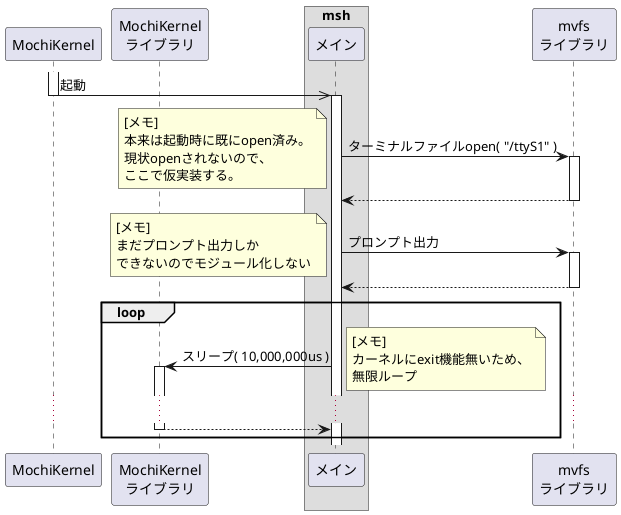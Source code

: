 @startuml

participant "MochiKernel"             as kernel
participant "MochiKernel\nライブラリ" as libmk
box "msh"
    participant "メイン" as main
end box
participant "mvfs\nライブラリ" as libmvfs

activate kernel
kernel ->> main: 起動
deactivate kernel
activate main

main -> libmvfs: ターミナルファイルopen( "/ttyS1" )
activate libmvfs
note left
    [メモ]
    本来は起動時に既にopen済み。
    現状openされないので、
    ここで仮実装する。
end note
main <-- libmvfs:
deactivate libmvfs

main -> libmvfs: プロンプト出力
activate libmvfs
note left
    [メモ]
    まだプロンプト出力しか
    できないのでモジュール化しない
end note
main <-- libmvfs:
deactivate libmvfs

loop
    libmk <- main: スリープ( 10,000,000us )
    activate libmk
    note right
        [メモ]
        カーネルにexit機能無いため、
        無限ループ
    end note
    ...
    libmk --> main:
    deactivate libmk
end loop

@enduml
